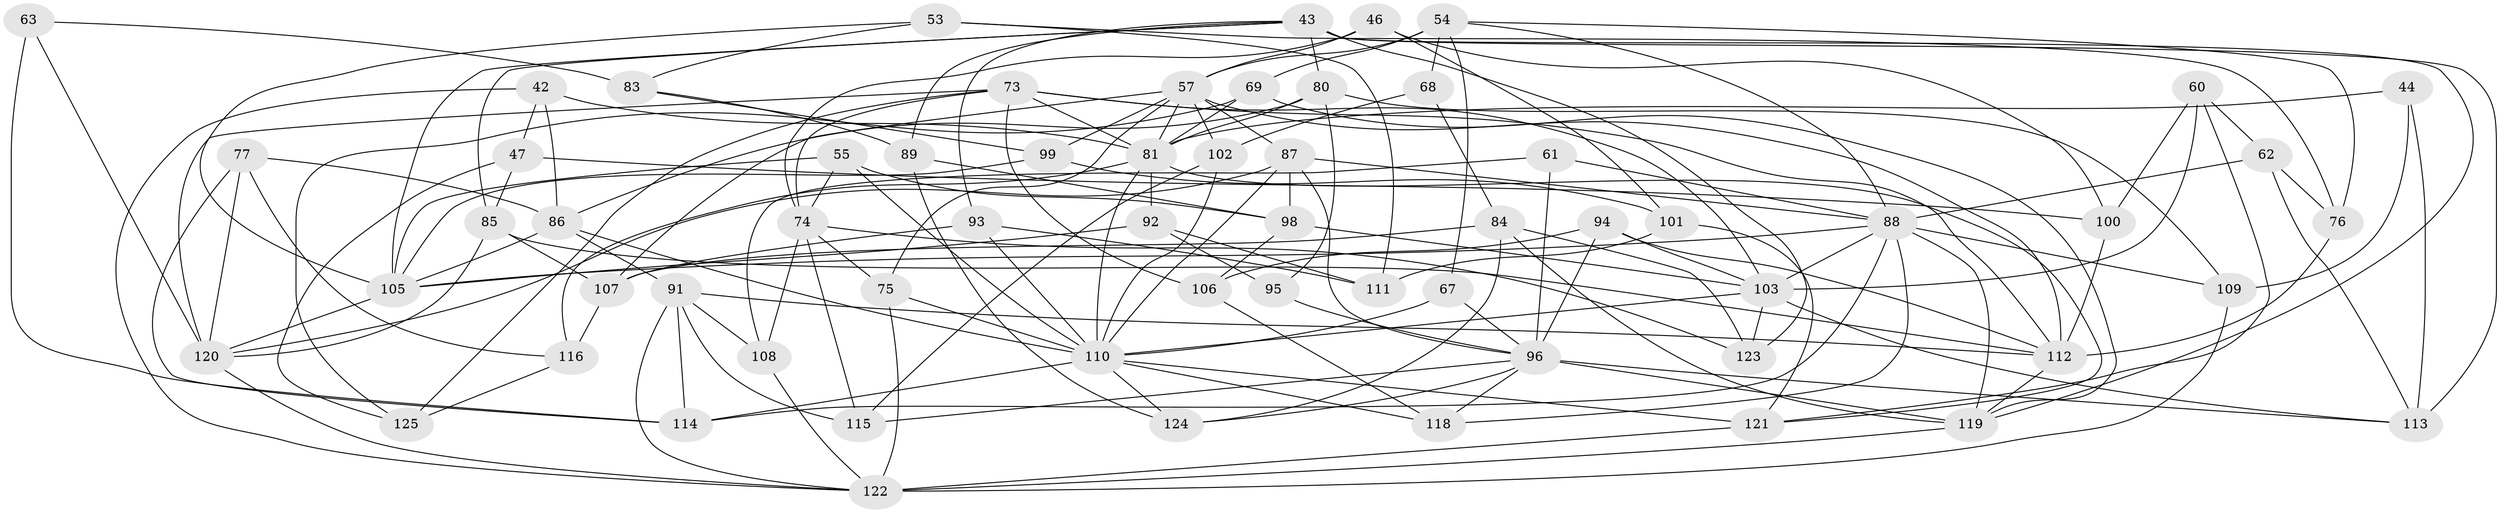 // original degree distribution, {4: 1.0}
// Generated by graph-tools (version 1.1) at 2025/57/03/09/25 04:57:56]
// undirected, 62 vertices, 161 edges
graph export_dot {
graph [start="1"]
  node [color=gray90,style=filled];
  42;
  43 [super="+16"];
  44;
  46;
  47;
  53;
  54 [super="+38"];
  55;
  57 [super="+14+18+34"];
  60;
  61;
  62;
  63;
  67;
  68;
  69;
  73 [super="+21+52"];
  74 [super="+5+15"];
  75;
  76;
  77;
  80 [super="+23+28"];
  81 [super="+40+58"];
  83;
  84 [super="+41"];
  85 [super="+72"];
  86 [super="+65+45"];
  87 [super="+56+70"];
  88 [super="+13+26+31+82"];
  89;
  91 [super="+39"];
  92;
  93;
  94;
  95;
  96 [super="+19+51+64"];
  98 [super="+35"];
  99;
  100;
  101;
  102;
  103 [super="+22+97"];
  105 [super="+78"];
  106;
  107 [super="+4"];
  108;
  109;
  110 [super="+25+59+104"];
  111;
  112 [super="+27"];
  113 [super="+36"];
  114 [super="+6"];
  115;
  116;
  118;
  119 [super="+66"];
  120 [super="+3+79"];
  121 [super="+71"];
  122 [super="+33+117"];
  123;
  124;
  125;
  42 -- 81;
  42 -- 47;
  42 -- 86;
  42 -- 122;
  43 -- 119 [weight=2];
  43 -- 85;
  43 -- 80 [weight=2];
  43 -- 113;
  43 -- 89;
  43 -- 123;
  43 -- 93;
  43 -- 105;
  44 -- 109;
  44 -- 113 [weight=2];
  44 -- 81;
  46 -- 101;
  46 -- 74;
  46 -- 100;
  46 -- 57;
  47 -- 125;
  47 -- 100;
  47 -- 85;
  53 -- 111;
  53 -- 76;
  53 -- 83;
  53 -- 105;
  54 -- 67;
  54 -- 57 [weight=2];
  54 -- 88;
  54 -- 68 [weight=2];
  54 -- 69;
  54 -- 76;
  55 -- 105;
  55 -- 74;
  55 -- 110;
  55 -- 98;
  57 -- 81 [weight=3];
  57 -- 107;
  57 -- 87 [weight=3];
  57 -- 112;
  57 -- 99;
  57 -- 102;
  57 -- 75;
  60 -- 103;
  60 -- 62;
  60 -- 100;
  60 -- 121;
  61 -- 88;
  61 -- 96 [weight=2];
  61 -- 108;
  62 -- 76;
  62 -- 113;
  62 -- 88;
  63 -- 114 [weight=2];
  63 -- 83;
  63 -- 120;
  67 -- 96 [weight=2];
  67 -- 110;
  68 -- 102;
  68 -- 84;
  69 -- 125;
  69 -- 119;
  69 -- 81;
  73 -- 125;
  73 -- 74 [weight=2];
  73 -- 106;
  73 -- 120;
  73 -- 103;
  73 -- 112;
  73 -- 81;
  74 -- 75;
  74 -- 108;
  74 -- 123;
  74 -- 115;
  75 -- 110;
  75 -- 122;
  76 -- 112;
  77 -- 114;
  77 -- 116;
  77 -- 120;
  77 -- 86;
  80 -- 95 [weight=2];
  80 -- 86 [weight=2];
  80 -- 109;
  80 -- 81;
  81 -- 92;
  81 -- 121;
  81 -- 116;
  81 -- 110;
  83 -- 89;
  83 -- 99;
  84 -- 123;
  84 -- 107 [weight=2];
  84 -- 124;
  84 -- 119;
  85 -- 107;
  85 -- 120 [weight=2];
  85 -- 112;
  86 -- 105 [weight=2];
  86 -- 110 [weight=3];
  86 -- 91;
  87 -- 96 [weight=2];
  87 -- 120;
  87 -- 110;
  87 -- 98 [weight=2];
  87 -- 88;
  88 -- 118;
  88 -- 114;
  88 -- 103;
  88 -- 119 [weight=2];
  88 -- 109;
  88 -- 105 [weight=2];
  89 -- 98;
  89 -- 124;
  91 -- 112;
  91 -- 114;
  91 -- 122;
  91 -- 115;
  91 -- 108;
  92 -- 111;
  92 -- 95;
  92 -- 105;
  93 -- 111;
  93 -- 107;
  93 -- 110;
  94 -- 112;
  94 -- 106;
  94 -- 96;
  94 -- 103;
  95 -- 96;
  96 -- 124;
  96 -- 115;
  96 -- 113;
  96 -- 118;
  96 -- 119 [weight=2];
  98 -- 106;
  98 -- 103;
  99 -- 101;
  99 -- 105;
  100 -- 112;
  101 -- 121;
  101 -- 111;
  102 -- 115;
  102 -- 110;
  103 -- 113;
  103 -- 123;
  103 -- 110;
  105 -- 120;
  106 -- 118;
  107 -- 116;
  108 -- 122;
  109 -- 122;
  110 -- 121 [weight=2];
  110 -- 114;
  110 -- 118;
  110 -- 124;
  112 -- 119;
  116 -- 125;
  119 -- 122;
  120 -- 122;
  121 -- 122;
}
